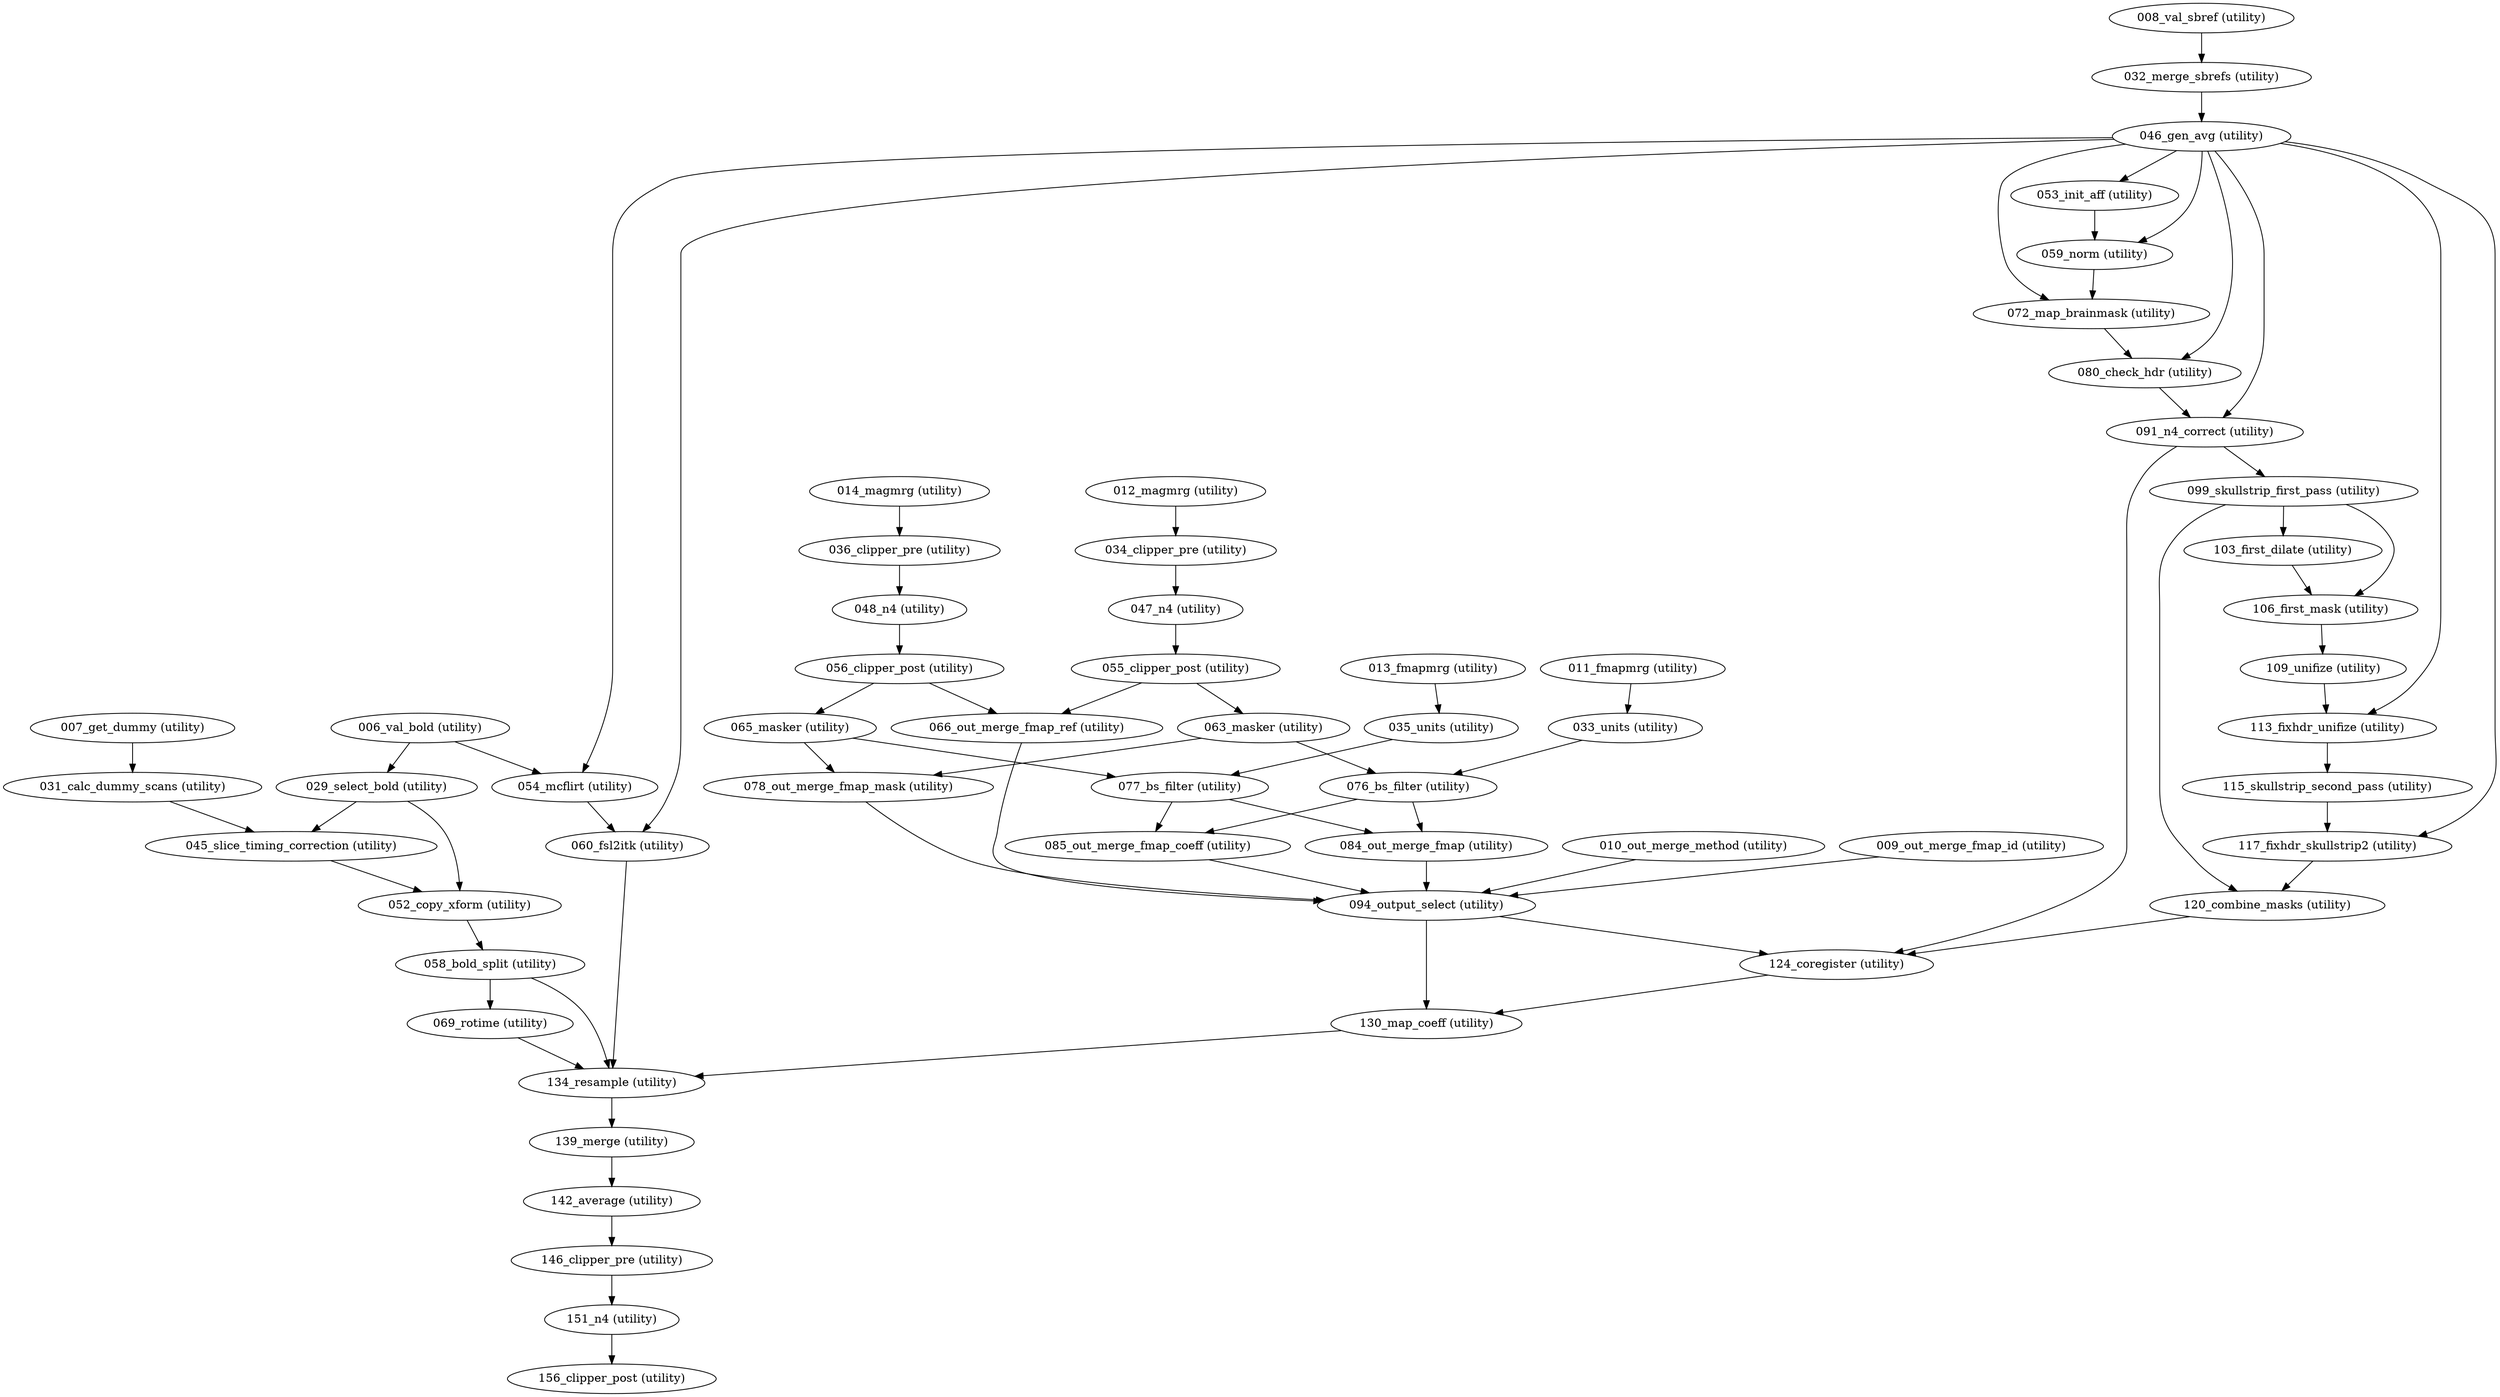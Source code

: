 strict digraph {
"151_n4 (utility)";
"156_clipper_post (utility)";
"146_clipper_pre (utility)";
"142_average (utility)";
"139_merge (utility)";
"134_resample (utility)";
"069_rotime (utility)";
"058_bold_split (utility)";
"130_map_coeff (utility)";
"060_fsl2itk (utility)";
"052_copy_xform (utility)";
"124_coregister (utility)";
"094_output_select (utility)";
"054_mcflirt (utility)";
"046_gen_avg (utility)";
"091_n4_correct (utility)";
"080_check_hdr (utility)";
"117_fixhdr_skullstrip2 (utility)";
"072_map_brainmask (utility)";
"059_norm (utility)";
"113_fixhdr_unifize (utility)";
"053_init_aff (utility)";
"045_slice_timing_correction (utility)";
"029_select_bold (utility)";
"099_skullstrip_first_pass (utility)";
"120_combine_masks (utility)";
"084_out_merge_fmap (utility)";
"066_out_merge_fmap_ref (utility)";
"085_out_merge_fmap_coeff (utility)";
"078_out_merge_fmap_mask (utility)";
"010_out_merge_method (utility)";
"009_out_merge_fmap_id (utility)";
"006_val_bold (utility)";
"032_merge_sbrefs (utility)";
"031_calc_dummy_scans (utility)";
"106_first_mask (utility)";
"103_first_dilate (utility)";
"076_bs_filter (utility)";
"077_bs_filter (utility)";
"055_clipper_post (utility)";
"063_masker (utility)";
"056_clipper_post (utility)";
"065_masker (utility)";
"008_val_sbref (utility)";
"007_get_dummy (utility)";
"115_skullstrip_second_pass (utility)";
"033_units (utility)";
"035_units (utility)";
"047_n4 (utility)";
"048_n4 (utility)";
"011_fmapmrg (utility)";
"013_fmapmrg (utility)";
"034_clipper_pre (utility)";
"036_clipper_pre (utility)";
"109_unifize (utility)";
"012_magmrg (utility)";
"014_magmrg (utility)";
"151_n4 (utility)" -> "156_clipper_post (utility)";
"146_clipper_pre (utility)" -> "151_n4 (utility)";
"142_average (utility)" -> "146_clipper_pre (utility)";
"139_merge (utility)" -> "142_average (utility)";
"134_resample (utility)" -> "139_merge (utility)";
"069_rotime (utility)" -> "134_resample (utility)";
"058_bold_split (utility)" -> "134_resample (utility)";
"058_bold_split (utility)" -> "069_rotime (utility)";
"130_map_coeff (utility)" -> "134_resample (utility)";
"060_fsl2itk (utility)" -> "134_resample (utility)";
"052_copy_xform (utility)" -> "058_bold_split (utility)";
"124_coregister (utility)" -> "130_map_coeff (utility)";
"094_output_select (utility)" -> "130_map_coeff (utility)";
"094_output_select (utility)" -> "124_coregister (utility)";
"054_mcflirt (utility)" -> "060_fsl2itk (utility)";
"046_gen_avg (utility)" -> "060_fsl2itk (utility)";
"046_gen_avg (utility)" -> "054_mcflirt (utility)";
"046_gen_avg (utility)" -> "091_n4_correct (utility)";
"046_gen_avg (utility)" -> "080_check_hdr (utility)";
"046_gen_avg (utility)" -> "117_fixhdr_skullstrip2 (utility)";
"046_gen_avg (utility)" -> "072_map_brainmask (utility)";
"046_gen_avg (utility)" -> "059_norm (utility)";
"046_gen_avg (utility)" -> "113_fixhdr_unifize (utility)";
"046_gen_avg (utility)" -> "053_init_aff (utility)";
"091_n4_correct (utility)" -> "124_coregister (utility)";
"091_n4_correct (utility)" -> "099_skullstrip_first_pass (utility)";
"080_check_hdr (utility)" -> "091_n4_correct (utility)";
"117_fixhdr_skullstrip2 (utility)" -> "120_combine_masks (utility)";
"072_map_brainmask (utility)" -> "080_check_hdr (utility)";
"059_norm (utility)" -> "072_map_brainmask (utility)";
"113_fixhdr_unifize (utility)" -> "115_skullstrip_second_pass (utility)";
"053_init_aff (utility)" -> "059_norm (utility)";
"045_slice_timing_correction (utility)" -> "052_copy_xform (utility)";
"029_select_bold (utility)" -> "052_copy_xform (utility)";
"029_select_bold (utility)" -> "045_slice_timing_correction (utility)";
"099_skullstrip_first_pass (utility)" -> "120_combine_masks (utility)";
"099_skullstrip_first_pass (utility)" -> "106_first_mask (utility)";
"099_skullstrip_first_pass (utility)" -> "103_first_dilate (utility)";
"120_combine_masks (utility)" -> "124_coregister (utility)";
"084_out_merge_fmap (utility)" -> "094_output_select (utility)";
"066_out_merge_fmap_ref (utility)" -> "094_output_select (utility)";
"085_out_merge_fmap_coeff (utility)" -> "094_output_select (utility)";
"078_out_merge_fmap_mask (utility)" -> "094_output_select (utility)";
"010_out_merge_method (utility)" -> "094_output_select (utility)";
"009_out_merge_fmap_id (utility)" -> "094_output_select (utility)";
"006_val_bold (utility)" -> "054_mcflirt (utility)";
"006_val_bold (utility)" -> "029_select_bold (utility)";
"032_merge_sbrefs (utility)" -> "046_gen_avg (utility)";
"031_calc_dummy_scans (utility)" -> "045_slice_timing_correction (utility)";
"106_first_mask (utility)" -> "109_unifize (utility)";
"103_first_dilate (utility)" -> "106_first_mask (utility)";
"076_bs_filter (utility)" -> "084_out_merge_fmap (utility)";
"076_bs_filter (utility)" -> "085_out_merge_fmap_coeff (utility)";
"077_bs_filter (utility)" -> "084_out_merge_fmap (utility)";
"077_bs_filter (utility)" -> "085_out_merge_fmap_coeff (utility)";
"055_clipper_post (utility)" -> "066_out_merge_fmap_ref (utility)";
"055_clipper_post (utility)" -> "063_masker (utility)";
"063_masker (utility)" -> "078_out_merge_fmap_mask (utility)";
"063_masker (utility)" -> "076_bs_filter (utility)";
"056_clipper_post (utility)" -> "066_out_merge_fmap_ref (utility)";
"056_clipper_post (utility)" -> "065_masker (utility)";
"065_masker (utility)" -> "078_out_merge_fmap_mask (utility)";
"065_masker (utility)" -> "077_bs_filter (utility)";
"008_val_sbref (utility)" -> "032_merge_sbrefs (utility)";
"007_get_dummy (utility)" -> "031_calc_dummy_scans (utility)";
"115_skullstrip_second_pass (utility)" -> "117_fixhdr_skullstrip2 (utility)";
"033_units (utility)" -> "076_bs_filter (utility)";
"035_units (utility)" -> "077_bs_filter (utility)";
"047_n4 (utility)" -> "055_clipper_post (utility)";
"048_n4 (utility)" -> "056_clipper_post (utility)";
"011_fmapmrg (utility)" -> "033_units (utility)";
"013_fmapmrg (utility)" -> "035_units (utility)";
"034_clipper_pre (utility)" -> "047_n4 (utility)";
"036_clipper_pre (utility)" -> "048_n4 (utility)";
"109_unifize (utility)" -> "113_fixhdr_unifize (utility)";
"012_magmrg (utility)" -> "034_clipper_pre (utility)";
"014_magmrg (utility)" -> "036_clipper_pre (utility)";
}
